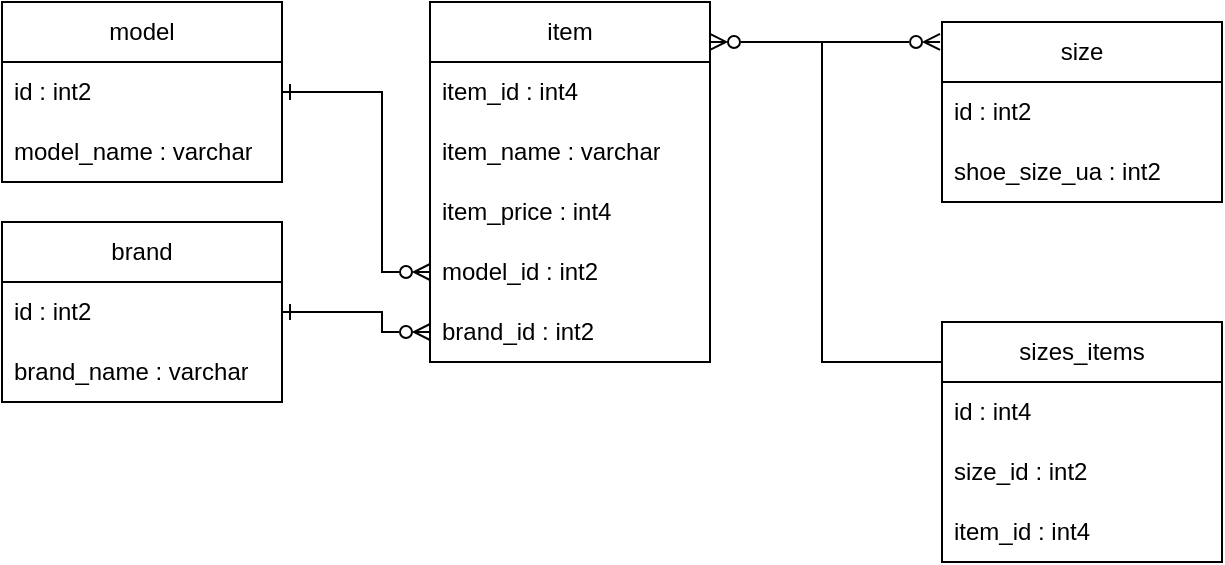 <mxfile version="21.1.2" type="device">
  <diagram name="Страница 1" id="vNSnpttv4Oany4_nVuZh">
    <mxGraphModel dx="472" dy="828" grid="1" gridSize="10" guides="1" tooltips="1" connect="1" arrows="1" fold="1" page="1" pageScale="1" pageWidth="827" pageHeight="1169" math="0" shadow="0">
      <root>
        <mxCell id="0" />
        <mxCell id="1" parent="0" />
        <mxCell id="lK2SKG2czigi6uHMhWGP-1" value="model" style="swimlane;fontStyle=0;childLayout=stackLayout;horizontal=1;startSize=30;horizontalStack=0;resizeParent=1;resizeParentMax=0;resizeLast=0;collapsible=1;marginBottom=0;whiteSpace=wrap;html=1;" parent="1" vertex="1">
          <mxGeometry x="130" y="200" width="140" height="90" as="geometry" />
        </mxCell>
        <mxCell id="lK2SKG2czigi6uHMhWGP-3" value="id : int2" style="text;strokeColor=none;fillColor=none;align=left;verticalAlign=middle;spacingLeft=4;spacingRight=4;overflow=hidden;points=[[0,0.5],[1,0.5]];portConstraint=eastwest;rotatable=0;whiteSpace=wrap;html=1;" parent="lK2SKG2czigi6uHMhWGP-1" vertex="1">
          <mxGeometry y="30" width="140" height="30" as="geometry" />
        </mxCell>
        <mxCell id="lK2SKG2czigi6uHMhWGP-4" value="model_name : varchar" style="text;strokeColor=none;fillColor=none;align=left;verticalAlign=middle;spacingLeft=4;spacingRight=4;overflow=hidden;points=[[0,0.5],[1,0.5]];portConstraint=eastwest;rotatable=0;whiteSpace=wrap;html=1;" parent="lK2SKG2czigi6uHMhWGP-1" vertex="1">
          <mxGeometry y="60" width="140" height="30" as="geometry" />
        </mxCell>
        <mxCell id="lK2SKG2czigi6uHMhWGP-5" value="item" style="swimlane;fontStyle=0;childLayout=stackLayout;horizontal=1;startSize=30;horizontalStack=0;resizeParent=1;resizeParentMax=0;resizeLast=0;collapsible=1;marginBottom=0;whiteSpace=wrap;html=1;" parent="1" vertex="1">
          <mxGeometry x="344" y="200" width="140" height="180" as="geometry" />
        </mxCell>
        <mxCell id="lK2SKG2czigi6uHMhWGP-6" value="item_id : int4" style="text;strokeColor=none;fillColor=none;align=left;verticalAlign=middle;spacingLeft=4;spacingRight=4;overflow=hidden;points=[[0,0.5],[1,0.5]];portConstraint=eastwest;rotatable=0;whiteSpace=wrap;html=1;" parent="lK2SKG2czigi6uHMhWGP-5" vertex="1">
          <mxGeometry y="30" width="140" height="30" as="geometry" />
        </mxCell>
        <mxCell id="lK2SKG2czigi6uHMhWGP-7" value="item_name : varchar" style="text;strokeColor=none;fillColor=none;align=left;verticalAlign=middle;spacingLeft=4;spacingRight=4;overflow=hidden;points=[[0,0.5],[1,0.5]];portConstraint=eastwest;rotatable=0;whiteSpace=wrap;html=1;" parent="lK2SKG2czigi6uHMhWGP-5" vertex="1">
          <mxGeometry y="60" width="140" height="30" as="geometry" />
        </mxCell>
        <mxCell id="lK2SKG2czigi6uHMhWGP-9" value="item_price : int4" style="text;strokeColor=none;fillColor=none;align=left;verticalAlign=middle;spacingLeft=4;spacingRight=4;overflow=hidden;points=[[0,0.5],[1,0.5]];portConstraint=eastwest;rotatable=0;whiteSpace=wrap;html=1;" parent="lK2SKG2czigi6uHMhWGP-5" vertex="1">
          <mxGeometry y="90" width="140" height="30" as="geometry" />
        </mxCell>
        <mxCell id="lK2SKG2czigi6uHMhWGP-23" value="model_id : int2" style="text;strokeColor=none;fillColor=none;align=left;verticalAlign=middle;spacingLeft=4;spacingRight=4;overflow=hidden;points=[[0,0.5],[1,0.5]];portConstraint=eastwest;rotatable=0;whiteSpace=wrap;html=1;" parent="lK2SKG2czigi6uHMhWGP-5" vertex="1">
          <mxGeometry y="120" width="140" height="30" as="geometry" />
        </mxCell>
        <mxCell id="lK2SKG2czigi6uHMhWGP-22" value="brand_id : int2" style="text;strokeColor=none;fillColor=none;align=left;verticalAlign=middle;spacingLeft=4;spacingRight=4;overflow=hidden;points=[[0,0.5],[1,0.5]];portConstraint=eastwest;rotatable=0;whiteSpace=wrap;html=1;" parent="lK2SKG2czigi6uHMhWGP-5" vertex="1">
          <mxGeometry y="150" width="140" height="30" as="geometry" />
        </mxCell>
        <mxCell id="lK2SKG2czigi6uHMhWGP-11" value="brand" style="swimlane;fontStyle=0;childLayout=stackLayout;horizontal=1;startSize=30;horizontalStack=0;resizeParent=1;resizeParentMax=0;resizeLast=0;collapsible=1;marginBottom=0;whiteSpace=wrap;html=1;" parent="1" vertex="1">
          <mxGeometry x="130" y="310" width="140" height="90" as="geometry" />
        </mxCell>
        <mxCell id="lK2SKG2czigi6uHMhWGP-12" value="id : int2" style="text;strokeColor=none;fillColor=none;align=left;verticalAlign=middle;spacingLeft=4;spacingRight=4;overflow=hidden;points=[[0,0.5],[1,0.5]];portConstraint=eastwest;rotatable=0;whiteSpace=wrap;html=1;" parent="lK2SKG2czigi6uHMhWGP-11" vertex="1">
          <mxGeometry y="30" width="140" height="30" as="geometry" />
        </mxCell>
        <mxCell id="lK2SKG2czigi6uHMhWGP-13" value="brand_name : varchar" style="text;strokeColor=none;fillColor=none;align=left;verticalAlign=middle;spacingLeft=4;spacingRight=4;overflow=hidden;points=[[0,0.5],[1,0.5]];portConstraint=eastwest;rotatable=0;whiteSpace=wrap;html=1;" parent="lK2SKG2czigi6uHMhWGP-11" vertex="1">
          <mxGeometry y="60" width="140" height="30" as="geometry" />
        </mxCell>
        <mxCell id="lK2SKG2czigi6uHMhWGP-17" value="size" style="swimlane;fontStyle=0;childLayout=stackLayout;horizontal=1;startSize=30;horizontalStack=0;resizeParent=1;resizeParentMax=0;resizeLast=0;collapsible=1;marginBottom=0;whiteSpace=wrap;html=1;" parent="1" vertex="1">
          <mxGeometry x="600" y="210" width="140" height="90" as="geometry" />
        </mxCell>
        <mxCell id="lK2SKG2czigi6uHMhWGP-18" value="id : int2" style="text;strokeColor=none;fillColor=none;align=left;verticalAlign=middle;spacingLeft=4;spacingRight=4;overflow=hidden;points=[[0,0.5],[1,0.5]];portConstraint=eastwest;rotatable=0;whiteSpace=wrap;html=1;" parent="lK2SKG2czigi6uHMhWGP-17" vertex="1">
          <mxGeometry y="30" width="140" height="30" as="geometry" />
        </mxCell>
        <mxCell id="lK2SKG2czigi6uHMhWGP-19" value="shoe_size_ua : int2" style="text;strokeColor=none;fillColor=none;align=left;verticalAlign=middle;spacingLeft=4;spacingRight=4;overflow=hidden;points=[[0,0.5],[1,0.5]];portConstraint=eastwest;rotatable=0;whiteSpace=wrap;html=1;" parent="lK2SKG2czigi6uHMhWGP-17" vertex="1">
          <mxGeometry y="60" width="140" height="30" as="geometry" />
        </mxCell>
        <mxCell id="lK2SKG2czigi6uHMhWGP-20" value="" style="endArrow=ERzeroToMany;html=1;rounded=0;exitX=1;exitY=0.111;exitDx=0;exitDy=0;entryX=-0.007;entryY=0.111;entryDx=0;entryDy=0;startArrow=ERzeroToMany;startFill=0;endFill=0;entryPerimeter=0;exitPerimeter=0;" parent="1" source="lK2SKG2czigi6uHMhWGP-5" target="lK2SKG2czigi6uHMhWGP-17" edge="1">
          <mxGeometry width="50" height="50" relative="1" as="geometry">
            <mxPoint x="484" y="212" as="sourcePoint" />
            <mxPoint x="550" y="212" as="targetPoint" />
          </mxGeometry>
        </mxCell>
        <mxCell id="lK2SKG2czigi6uHMhWGP-21" value="" style="endArrow=ERzeroToMany;html=1;rounded=0;exitX=1;exitY=0.5;exitDx=0;exitDy=0;entryX=0;entryY=0.5;entryDx=0;entryDy=0;endFill=0;startArrow=ERone;startFill=0;" parent="1" source="lK2SKG2czigi6uHMhWGP-12" target="lK2SKG2czigi6uHMhWGP-22" edge="1">
          <mxGeometry width="50" height="50" relative="1" as="geometry">
            <mxPoint x="270" y="310" as="sourcePoint" />
            <mxPoint x="336" y="310" as="targetPoint" />
            <Array as="points">
              <mxPoint x="320" y="355" />
              <mxPoint x="320" y="365" />
            </Array>
          </mxGeometry>
        </mxCell>
        <mxCell id="lK2SKG2czigi6uHMhWGP-25" value="" style="endArrow=ERzeroToMany;html=1;rounded=0;exitX=1;exitY=0.5;exitDx=0;exitDy=0;entryX=0;entryY=0.5;entryDx=0;entryDy=0;startArrow=ERone;startFill=0;endFill=0;" parent="1" source="lK2SKG2czigi6uHMhWGP-3" target="lK2SKG2czigi6uHMhWGP-23" edge="1">
          <mxGeometry width="50" height="50" relative="1" as="geometry">
            <mxPoint x="270" y="244.5" as="sourcePoint" />
            <mxPoint x="336" y="244.5" as="targetPoint" />
            <Array as="points">
              <mxPoint x="320" y="245" />
              <mxPoint x="320" y="335" />
            </Array>
          </mxGeometry>
        </mxCell>
        <mxCell id="lK2SKG2czigi6uHMhWGP-26" value="" style="endArrow=none;html=1;rounded=0;" parent="1" edge="1">
          <mxGeometry width="50" height="50" relative="1" as="geometry">
            <mxPoint x="600" y="380" as="sourcePoint" />
            <mxPoint x="540" y="220" as="targetPoint" />
            <Array as="points">
              <mxPoint x="540" y="380" />
            </Array>
          </mxGeometry>
        </mxCell>
        <mxCell id="lK2SKG2czigi6uHMhWGP-27" value="sizes_items" style="swimlane;fontStyle=0;childLayout=stackLayout;horizontal=1;startSize=30;horizontalStack=0;resizeParent=1;resizeParentMax=0;resizeLast=0;collapsible=1;marginBottom=0;whiteSpace=wrap;html=1;" parent="1" vertex="1">
          <mxGeometry x="600" y="360" width="140" height="120" as="geometry" />
        </mxCell>
        <mxCell id="lK2SKG2czigi6uHMhWGP-28" value="id : int4" style="text;strokeColor=none;fillColor=none;align=left;verticalAlign=middle;spacingLeft=4;spacingRight=4;overflow=hidden;points=[[0,0.5],[1,0.5]];portConstraint=eastwest;rotatable=0;whiteSpace=wrap;html=1;" parent="lK2SKG2czigi6uHMhWGP-27" vertex="1">
          <mxGeometry y="30" width="140" height="30" as="geometry" />
        </mxCell>
        <mxCell id="lK2SKG2czigi6uHMhWGP-29" value="size_id : int2" style="text;strokeColor=none;fillColor=none;align=left;verticalAlign=middle;spacingLeft=4;spacingRight=4;overflow=hidden;points=[[0,0.5],[1,0.5]];portConstraint=eastwest;rotatable=0;whiteSpace=wrap;html=1;" parent="lK2SKG2czigi6uHMhWGP-27" vertex="1">
          <mxGeometry y="60" width="140" height="30" as="geometry" />
        </mxCell>
        <mxCell id="lK2SKG2czigi6uHMhWGP-30" value="item_id : int4" style="text;strokeColor=none;fillColor=none;align=left;verticalAlign=middle;spacingLeft=4;spacingRight=4;overflow=hidden;points=[[0,0.5],[1,0.5]];portConstraint=eastwest;rotatable=0;whiteSpace=wrap;html=1;" parent="lK2SKG2czigi6uHMhWGP-27" vertex="1">
          <mxGeometry y="90" width="140" height="30" as="geometry" />
        </mxCell>
      </root>
    </mxGraphModel>
  </diagram>
</mxfile>
